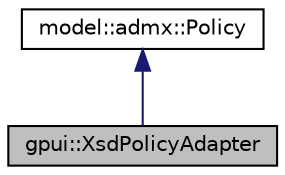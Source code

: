 digraph "gpui::XsdPolicyAdapter"
{
 // LATEX_PDF_SIZE
  edge [fontname="Helvetica",fontsize="10",labelfontname="Helvetica",labelfontsize="10"];
  node [fontname="Helvetica",fontsize="10",shape=record];
  Node1 [label="gpui::XsdPolicyAdapter",height=0.2,width=0.4,color="black", fillcolor="grey75", style="filled", fontcolor="black",tooltip=" "];
  Node2 -> Node1 [dir="back",color="midnightblue",fontsize="10",style="solid",fontname="Helvetica"];
  Node2 [label="model::admx::Policy",height=0.2,width=0.4,color="black", fillcolor="white", style="filled",URL="$classmodel_1_1admx_1_1_policy.html",tooltip="The Policy class corresponds to a single Group Policy setting."];
}
